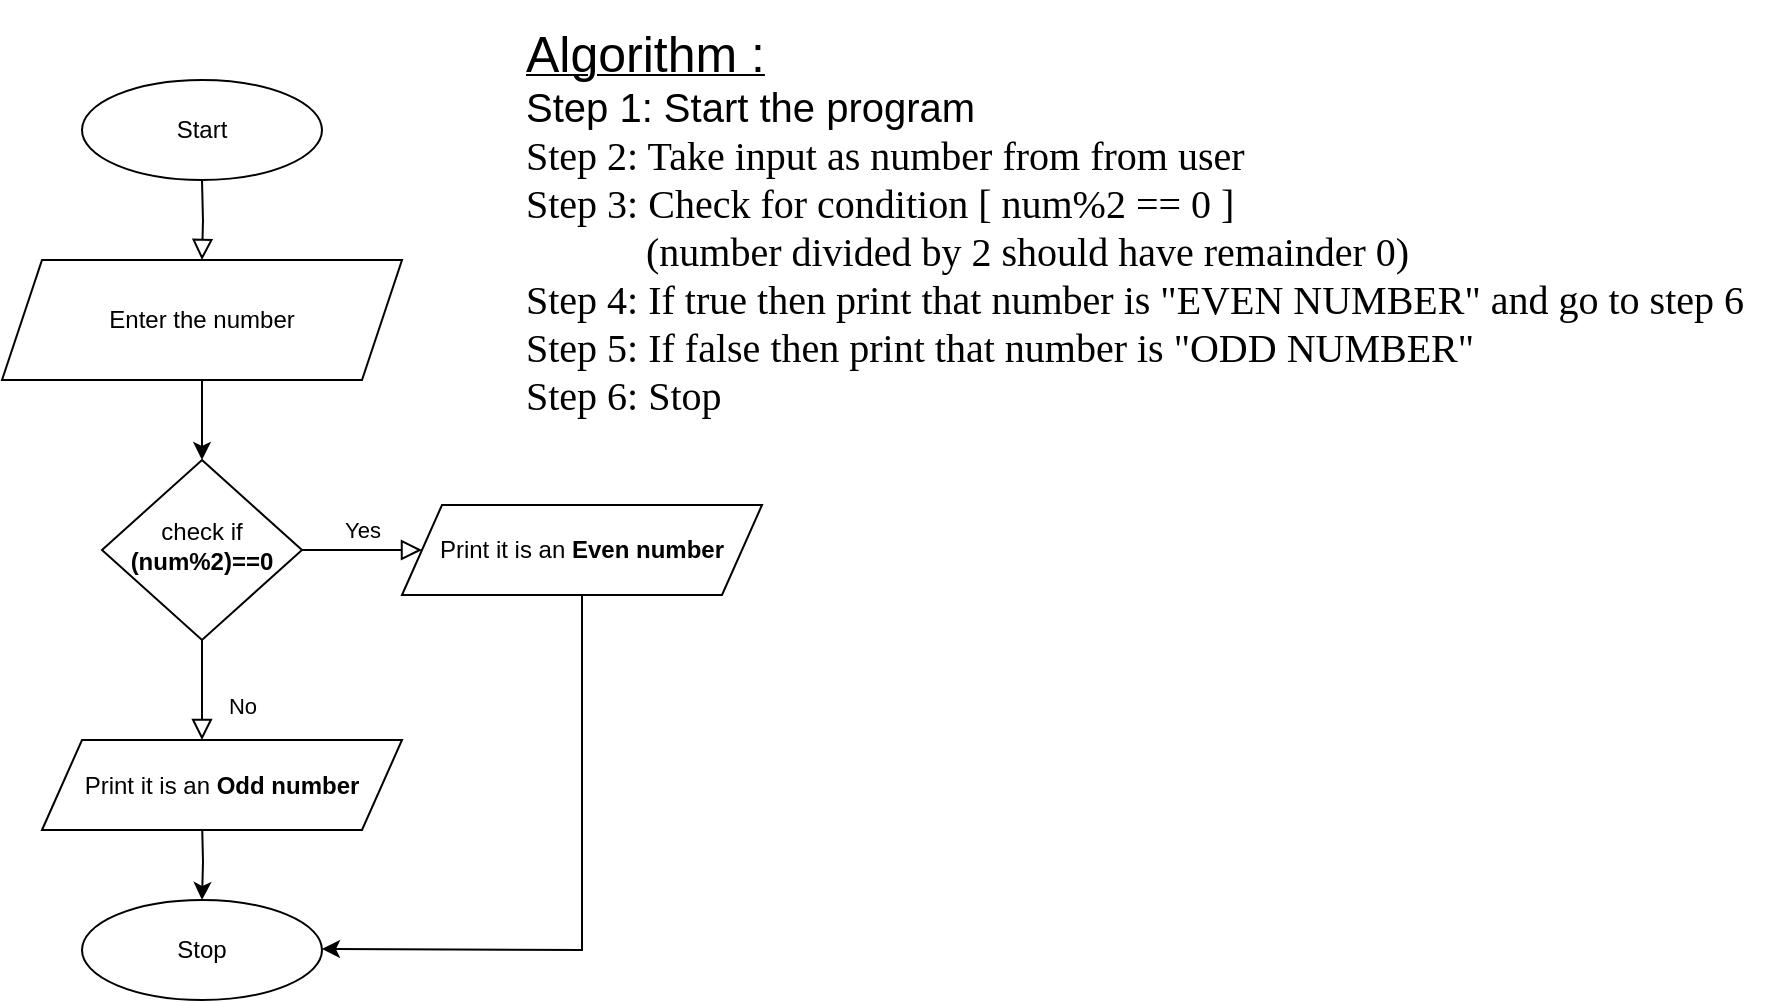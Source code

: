 <mxfile version="20.3.0" type="device"><diagram id="C5RBs43oDa-KdzZeNtuy" name="Page-1"><mxGraphModel dx="1865" dy="2987" grid="1" gridSize="10" guides="1" tooltips="1" connect="1" arrows="1" fold="1" page="1" pageScale="1" pageWidth="827" pageHeight="1169" math="0" shadow="0"><root><mxCell id="WIyWlLk6GJQsqaUBKTNV-0"/><mxCell id="WIyWlLk6GJQsqaUBKTNV-1" parent="WIyWlLk6GJQsqaUBKTNV-0"/><mxCell id="WIyWlLk6GJQsqaUBKTNV-2" value="" style="rounded=0;html=1;jettySize=auto;orthogonalLoop=1;fontSize=11;endArrow=block;endFill=0;endSize=8;strokeWidth=1;shadow=0;labelBackgroundColor=none;edgeStyle=orthogonalEdgeStyle;" parent="WIyWlLk6GJQsqaUBKTNV-1" edge="1"><mxGeometry relative="1" as="geometry"><mxPoint x="10" y="-1130" as="sourcePoint"/><mxPoint x="10" y="-1090" as="targetPoint"/></mxGeometry></mxCell><mxCell id="WIyWlLk6GJQsqaUBKTNV-8" value="No" style="rounded=0;html=1;jettySize=auto;orthogonalLoop=1;fontSize=11;endArrow=block;endFill=0;endSize=8;strokeWidth=1;shadow=0;labelBackgroundColor=none;edgeStyle=orthogonalEdgeStyle;" parent="WIyWlLk6GJQsqaUBKTNV-1" source="WIyWlLk6GJQsqaUBKTNV-10" edge="1"><mxGeometry x="0.333" y="20" relative="1" as="geometry"><mxPoint as="offset"/><mxPoint x="10" y="-850" as="targetPoint"/></mxGeometry></mxCell><mxCell id="WIyWlLk6GJQsqaUBKTNV-9" value="Yes" style="edgeStyle=orthogonalEdgeStyle;rounded=0;html=1;jettySize=auto;orthogonalLoop=1;fontSize=11;endArrow=block;endFill=0;endSize=8;strokeWidth=1;shadow=0;labelBackgroundColor=none;entryX=0;entryY=0.5;entryDx=0;entryDy=0;" parent="WIyWlLk6GJQsqaUBKTNV-1" source="WIyWlLk6GJQsqaUBKTNV-10" target="tthBGHMHmpOo1DF13GdM-1" edge="1"><mxGeometry y="10" relative="1" as="geometry"><mxPoint as="offset"/><mxPoint x="110" y="-950" as="targetPoint"/></mxGeometry></mxCell><mxCell id="WIyWlLk6GJQsqaUBKTNV-10" value="check if&lt;br&gt;&lt;b&gt;(num%2)==0&lt;/b&gt;" style="rhombus;whiteSpace=wrap;html=1;shadow=0;fontFamily=Helvetica;fontSize=12;align=center;strokeWidth=1;spacing=6;spacingTop=-4;" parent="WIyWlLk6GJQsqaUBKTNV-1" vertex="1"><mxGeometry x="-40" y="-990" width="100" height="90" as="geometry"/></mxCell><mxCell id="lYnoROZ3ggJXZiapQa3B-4" style="edgeStyle=orthogonalEdgeStyle;rounded=0;orthogonalLoop=1;jettySize=auto;html=1;exitX=0.5;exitY=1;exitDx=0;exitDy=0;" parent="WIyWlLk6GJQsqaUBKTNV-1" target="lYnoROZ3ggJXZiapQa3B-3" edge="1"><mxGeometry relative="1" as="geometry"><mxPoint x="10" y="-810" as="sourcePoint"/></mxGeometry></mxCell><mxCell id="lYnoROZ3ggJXZiapQa3B-1" value="" style="edgeStyle=orthogonalEdgeStyle;rounded=0;orthogonalLoop=1;jettySize=auto;html=1;" parent="WIyWlLk6GJQsqaUBKTNV-1" source="lYnoROZ3ggJXZiapQa3B-0" edge="1"><mxGeometry relative="1" as="geometry"><mxPoint x="10" y="-990" as="targetPoint"/></mxGeometry></mxCell><mxCell id="lYnoROZ3ggJXZiapQa3B-0" value="Enter the number" style="shape=parallelogram;perimeter=parallelogramPerimeter;whiteSpace=wrap;html=1;fixedSize=1;" parent="WIyWlLk6GJQsqaUBKTNV-1" vertex="1"><mxGeometry x="-90" y="-1090" width="200" height="60" as="geometry"/></mxCell><mxCell id="lYnoROZ3ggJXZiapQa3B-2" value="Start" style="ellipse;whiteSpace=wrap;html=1;" parent="WIyWlLk6GJQsqaUBKTNV-1" vertex="1"><mxGeometry x="-50" y="-1180" width="120" height="50" as="geometry"/></mxCell><mxCell id="lYnoROZ3ggJXZiapQa3B-3" value="Stop" style="ellipse;whiteSpace=wrap;html=1;" parent="WIyWlLk6GJQsqaUBKTNV-1" vertex="1"><mxGeometry x="-50" y="-770" width="120" height="50" as="geometry"/></mxCell><mxCell id="lYnoROZ3ggJXZiapQa3B-9" value="" style="endArrow=classic;html=1;rounded=0;" parent="WIyWlLk6GJQsqaUBKTNV-1" source="tthBGHMHmpOo1DF13GdM-1" edge="1"><mxGeometry width="50" height="50" relative="1" as="geometry"><mxPoint x="160" y="-745.5" as="sourcePoint"/><mxPoint x="70" y="-745.5" as="targetPoint"/><Array as="points"><mxPoint x="200" y="-745"/></Array></mxGeometry></mxCell><mxCell id="v-QEcHbPQS9psXR2Kab_-0" value="&lt;font style=&quot;&quot;&gt;&lt;u style=&quot;&quot;&gt;&lt;font style=&quot;font-size: 25px;&quot;&gt;Algorithm :&lt;/font&gt;&lt;/u&gt;&lt;br&gt;&lt;span style=&quot;font-size: 20px;&quot;&gt;Step 1: Start the program&lt;/span&gt;&lt;br&gt;&lt;/font&gt;&lt;div style=&quot;font-size: 20px;&quot;&gt;&lt;span style=&quot;background-color: initial;&quot;&gt;&lt;font style=&quot;font-size: 20px;&quot; face=&quot;Times New Roman&quot;&gt;Step 2: Take input as number from from user&lt;/font&gt;&lt;/span&gt;&lt;/div&gt;&lt;div style=&quot;font-size: 20px;&quot;&gt;&lt;span style=&quot;background-color: initial;&quot;&gt;&lt;font style=&quot;font-size: 20px;&quot; face=&quot;Times New Roman&quot;&gt;Step 3: Check for condition [ num%2 == 0 ]&lt;/font&gt;&lt;/span&gt;&lt;/div&gt;&lt;span style=&quot;background-color: initial; font-family: &amp;quot;Times New Roman&amp;quot;; font-size: 20px;&quot;&gt;&amp;nbsp; &amp;nbsp; &amp;nbsp; &amp;nbsp; &amp;nbsp; &amp;nbsp; (number divided by 2 should&amp;nbsp;&lt;/span&gt;&lt;span style=&quot;font-size: 20px; font-family: &amp;quot;Times New Roman&amp;quot;; background-color: initial;&quot;&gt;have remainder 0)&lt;br&gt;&lt;/span&gt;&lt;div style=&quot;font-size: 20px;&quot;&gt;&lt;span style=&quot;background-color: initial;&quot;&gt;&lt;font style=&quot;font-size: 20px;&quot; face=&quot;Times New Roman&quot;&gt;Step 4: If true then print that number is &quot;EVEN NUMBER&quot; and go to step 6&lt;/font&gt;&lt;/span&gt;&lt;/div&gt;&lt;div style=&quot;font-size: 20px;&quot;&gt;&lt;span style=&quot;background-color: initial;&quot;&gt;&lt;font style=&quot;font-size: 20px;&quot; face=&quot;Times New Roman&quot;&gt;Step 5: If false then print that number is &quot;ODD NUMBER&quot;&lt;/font&gt;&lt;/span&gt;&lt;/div&gt;&lt;div style=&quot;font-size: 20px;&quot;&gt;&lt;span style=&quot;background-color: initial;&quot;&gt;&lt;font style=&quot;font-size: 20px;&quot; face=&quot;Times New Roman&quot;&gt;Step 6: Stop&amp;nbsp;&lt;/font&gt;&lt;/span&gt;&lt;/div&gt;" style="text;html=1;resizable=0;autosize=1;align=left;verticalAlign=middle;points=[];fillColor=none;strokeColor=none;rounded=0;" parent="WIyWlLk6GJQsqaUBKTNV-1" vertex="1"><mxGeometry x="170" y="-1220" width="630" height="220" as="geometry"/></mxCell><mxCell id="tthBGHMHmpOo1DF13GdM-1" value="Print it is an &lt;b&gt;Even number&lt;/b&gt;" style="shape=parallelogram;perimeter=parallelogramPerimeter;whiteSpace=wrap;html=1;fixedSize=1;" parent="WIyWlLk6GJQsqaUBKTNV-1" vertex="1"><mxGeometry x="110" y="-967.5" width="180" height="45" as="geometry"/></mxCell><mxCell id="tthBGHMHmpOo1DF13GdM-2" value="Print it is an &lt;b&gt;Odd&amp;nbsp;number&lt;/b&gt;" style="shape=parallelogram;perimeter=parallelogramPerimeter;whiteSpace=wrap;html=1;fixedSize=1;" parent="WIyWlLk6GJQsqaUBKTNV-1" vertex="1"><mxGeometry x="-70" y="-850" width="180" height="45" as="geometry"/></mxCell></root></mxGraphModel></diagram></mxfile>